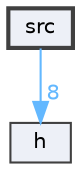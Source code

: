 digraph "src"
{
 // INTERACTIVE_SVG=YES
 // LATEX_PDF_SIZE
  bgcolor="transparent";
  edge [fontname=Helvetica,fontsize=10,labelfontname=Helvetica,labelfontsize=10];
  node [fontname=Helvetica,fontsize=10,shape=box,height=0.2,width=0.4];
  compound=true
  dir_68267d1309a1af8e8297ef4c3efbcdba [label="src", fillcolor="#edf0f7", color="grey25", style="filled,bold", URL="dir_68267d1309a1af8e8297ef4c3efbcdba.html",tooltip="C++ modules."];
  dir_c3a3ee36a1e03ad614258ece27f46d29 [label="h", fillcolor="#edf0f7", color="grey25", style="filled", URL="dir_c3a3ee36a1e03ad614258ece27f46d29.html",tooltip="C++ headers."];
  dir_68267d1309a1af8e8297ef4c3efbcdba->dir_c3a3ee36a1e03ad614258ece27f46d29 [headlabel="8", labeldistance=1.5 headhref="dir_000002_000000.html" href="dir_000002_000000.html" color="steelblue1" fontcolor="steelblue1"];
}
